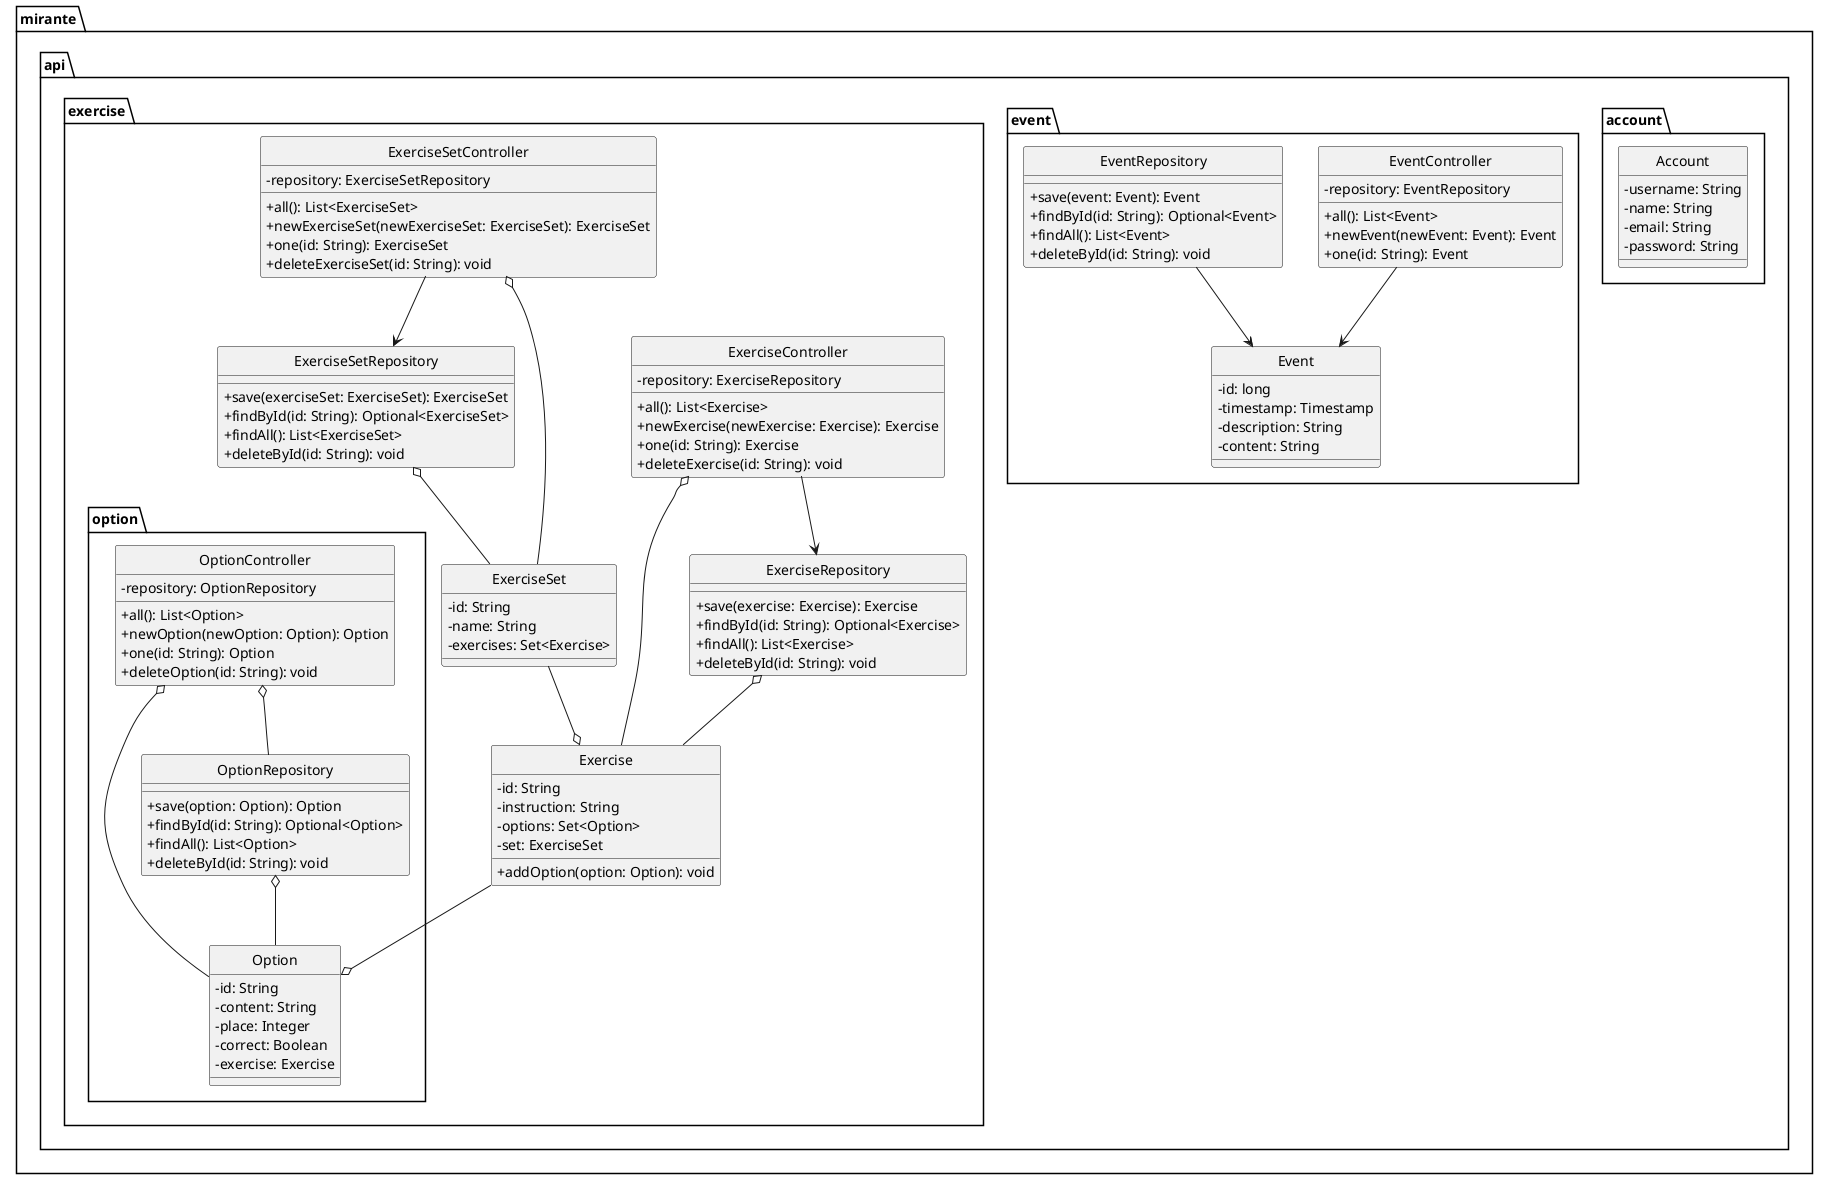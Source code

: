 @startuml
skinparam style strictuml
skinparam classAttributeIconSize 0

package mirante.api.account {
class Account {
  - username: String
  - name: String
  - email: String
  - password: String
}
}

package mirante.api.event {
class EventController {
  - repository: EventRepository
  + all(): List<Event>
  + newEvent(newEvent: Event): Event
  + one(id: String): Event
}

class Event {
  - id: long
  - timestamp: Timestamp
  - description: String
  - content: String
}

class EventRepository {
  + save(event: Event): Event
  + findById(id: String): Optional<Event>
  + findAll(): List<Event>
  + deleteById(id: String): void
}
}

EventRepository --> Event
EventController --> Event

package mirante.api.exercise {

class ExerciseController {
  - repository: ExerciseRepository
  + all(): List<Exercise>
  + newExercise(newExercise: Exercise): Exercise
  + one(id: String): Exercise
  + deleteExercise(id: String): void
}

class Exercise {
  - id: String
  - instruction: String
  - options: Set<Option>
  - set: ExerciseSet
  + addOption(option: Option): void
}

class ExerciseSet {
  - id: String
  - name: String
  - exercises: Set<Exercise>
}

class ExerciseRepository {
  + save(exercise: Exercise): Exercise
  + findById(id: String): Optional<Exercise>
  + findAll(): List<Exercise>
  + deleteById(id: String): void
}

class ExerciseSetController {
  - repository: ExerciseSetRepository
  + all(): List<ExerciseSet>
  + newExerciseSet(newExerciseSet: ExerciseSet): ExerciseSet
  + one(id: String): ExerciseSet
  + deleteExerciseSet(id: String): void
}

class ExerciseSetRepository {
  + save(exerciseSet: ExerciseSet): ExerciseSet
  + findById(id: String): Optional<ExerciseSet>
  + findAll(): List<ExerciseSet>
  + deleteById(id: String): void
}
package mirante.api.exercise.option {

class OptionController {
  - repository: OptionRepository
  + all(): List<Option>
  + newOption(newOption: Option): Option
  + one(id: String): Option
  + deleteOption(id: String): void
}

class Option {
  - id: String
  - content: String
  - place: Integer
  - correct: Boolean
  - exercise: Exercise
}

class OptionRepository {
  + save(option: Option): Option
  + findById(id: String): Optional<Option>
  + findAll(): List<Option>
  + deleteById(id: String): void
}

}
}

ExerciseSet --o Exercise
Exercise --o Option

OptionController o-- Option
OptionRepository o-- Option
OptionController o-- OptionRepository 

ExerciseController o-- Exercise
ExerciseRepository o-- Exercise
ExerciseController --> ExerciseRepository

ExerciseSetRepository o-- ExerciseSet
ExerciseSetController o-- ExerciseSet
ExerciseSetController --> ExerciseSetRepository


@enduml


